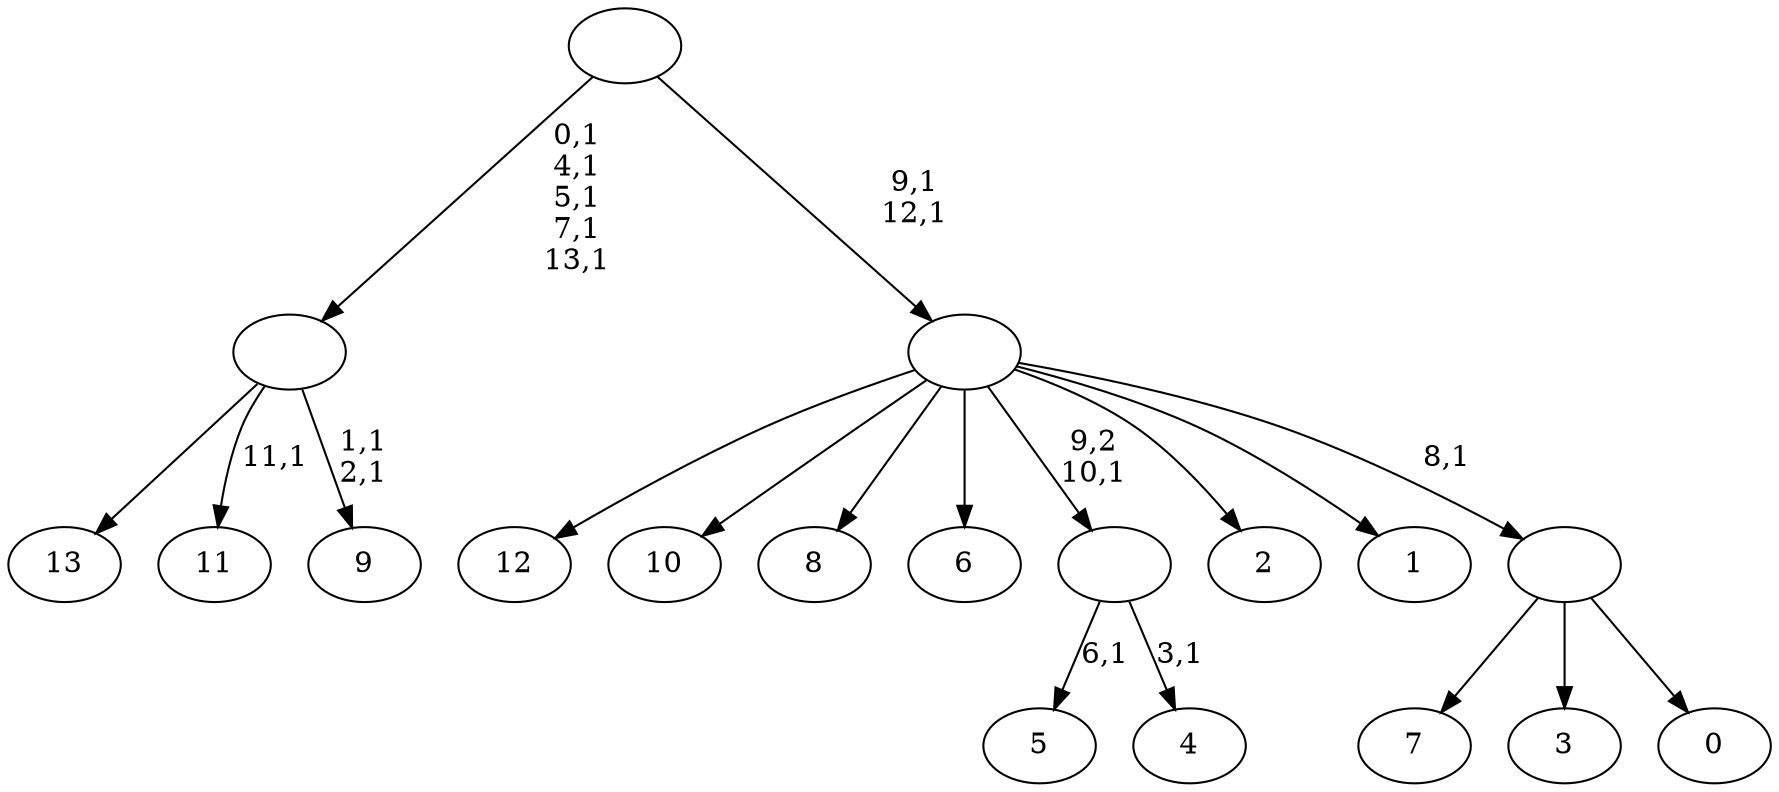 digraph T {
	28 [label="13"]
	27 [label="12"]
	26 [label="11"]
	24 [label="10"]
	23 [label="9"]
	20 [label=""]
	15 [label="8"]
	14 [label="7"]
	13 [label="6"]
	12 [label="5"]
	10 [label="4"]
	8 [label=""]
	7 [label="3"]
	6 [label="2"]
	5 [label="1"]
	4 [label="0"]
	3 [label=""]
	2 [label=""]
	0 [label=""]
	20 -> 23 [label="1,1\n2,1"]
	20 -> 26 [label="11,1"]
	20 -> 28 [label=""]
	8 -> 10 [label="3,1"]
	8 -> 12 [label="6,1"]
	3 -> 14 [label=""]
	3 -> 7 [label=""]
	3 -> 4 [label=""]
	2 -> 27 [label=""]
	2 -> 24 [label=""]
	2 -> 15 [label=""]
	2 -> 13 [label=""]
	2 -> 8 [label="9,2\n10,1"]
	2 -> 6 [label=""]
	2 -> 5 [label=""]
	2 -> 3 [label="8,1"]
	0 -> 2 [label="9,1\n12,1"]
	0 -> 20 [label="0,1\n4,1\n5,1\n7,1\n13,1"]
}
